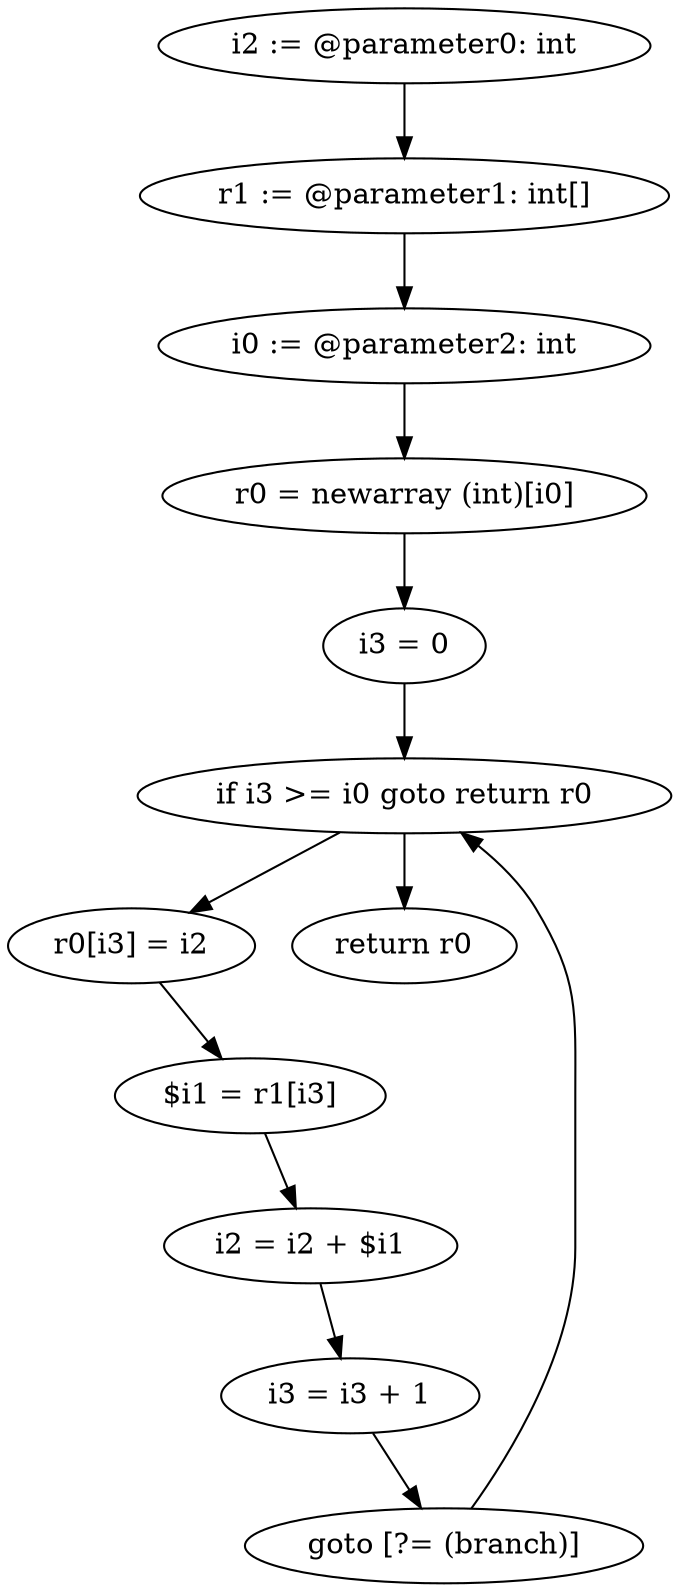 digraph "unitGraph" {
    "i2 := @parameter0: int"
    "r1 := @parameter1: int[]"
    "i0 := @parameter2: int"
    "r0 = newarray (int)[i0]"
    "i3 = 0"
    "if i3 >= i0 goto return r0"
    "r0[i3] = i2"
    "$i1 = r1[i3]"
    "i2 = i2 + $i1"
    "i3 = i3 + 1"
    "goto [?= (branch)]"
    "return r0"
    "i2 := @parameter0: int"->"r1 := @parameter1: int[]";
    "r1 := @parameter1: int[]"->"i0 := @parameter2: int";
    "i0 := @parameter2: int"->"r0 = newarray (int)[i0]";
    "r0 = newarray (int)[i0]"->"i3 = 0";
    "i3 = 0"->"if i3 >= i0 goto return r0";
    "if i3 >= i0 goto return r0"->"r0[i3] = i2";
    "if i3 >= i0 goto return r0"->"return r0";
    "r0[i3] = i2"->"$i1 = r1[i3]";
    "$i1 = r1[i3]"->"i2 = i2 + $i1";
    "i2 = i2 + $i1"->"i3 = i3 + 1";
    "i3 = i3 + 1"->"goto [?= (branch)]";
    "goto [?= (branch)]"->"if i3 >= i0 goto return r0";
}
